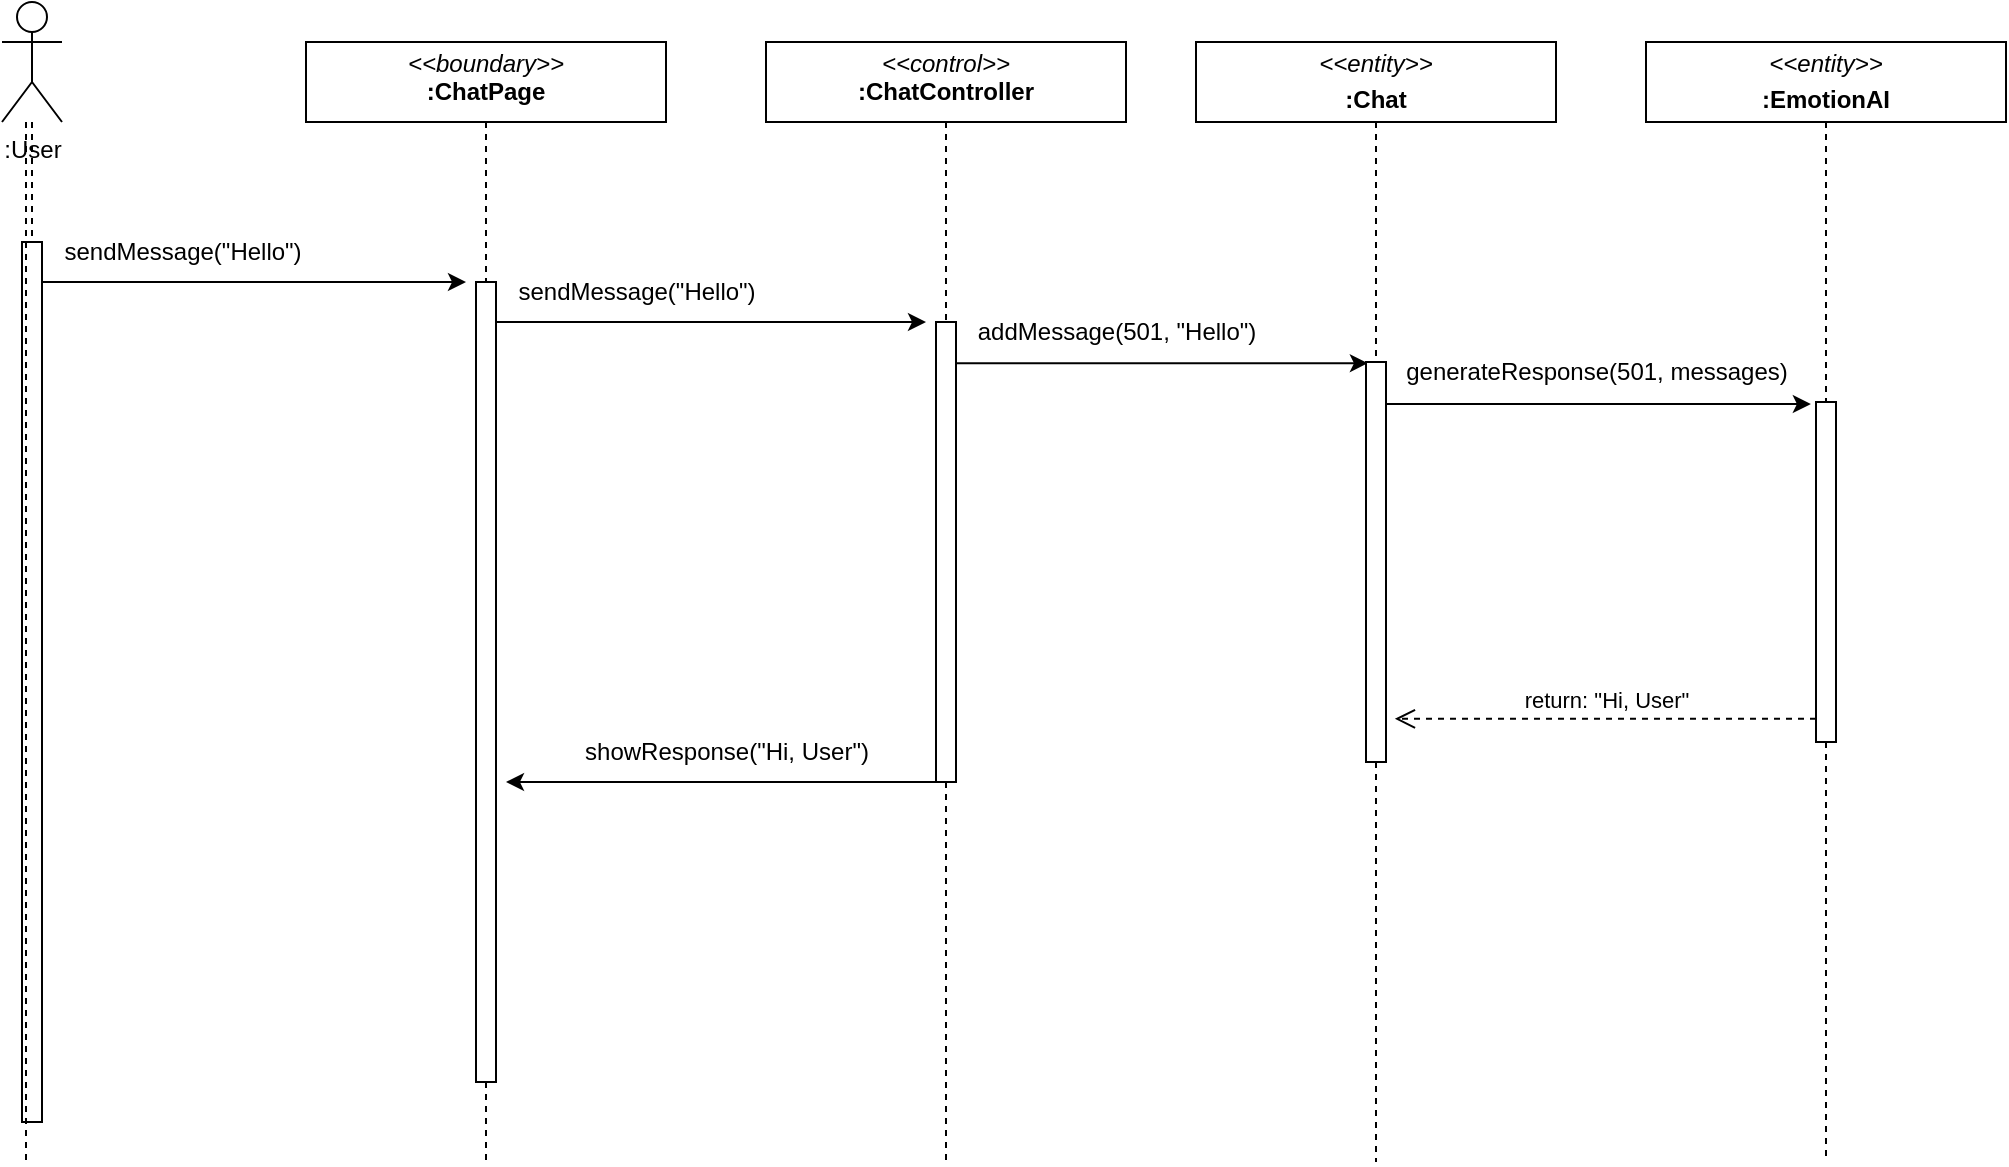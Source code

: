 <mxfile scale="5" border="10">
    <diagram id="Jwi4ZK6NefV9GYiuC1eN" name="基本フロー">
        <mxGraphModel dx="1733" dy="2622" grid="1" gridSize="10" guides="1" tooltips="1" connect="1" arrows="1" fold="1" page="1" pageScale="1" pageWidth="1169" pageHeight="827" math="0" shadow="0">
            <root>
                <mxCell id="0"/>
                <mxCell id="1" parent="0"/>
                <mxCell id="84" value=":User" style="shape=umlActor;verticalLabelPosition=bottom;verticalAlign=top;html=1;outlineConnect=0;" parent="1" vertex="1">
                    <mxGeometry x="278" y="-1460" width="30" height="60" as="geometry"/>
                </mxCell>
                <mxCell id="130" style="edgeStyle=none;html=1;dashed=1;endArrow=none;endFill=0;startArrow=none;" parent="1" source="150" edge="1">
                    <mxGeometry relative="1" as="geometry">
                        <mxPoint x="520" y="-880.0" as="targetPoint"/>
                    </mxGeometry>
                </mxCell>
                <mxCell id="124" value="&lt;p style=&quot;margin:0px;margin-top:4px;text-align:center;&quot;&gt;&lt;i&gt;&amp;lt;&amp;lt;boundary&amp;gt;&amp;gt;&lt;/i&gt;&lt;br&gt;&lt;b&gt;:ChatPage&lt;/b&gt;&lt;/p&gt;" style="verticalAlign=top;align=left;overflow=fill;fontSize=12;fontFamily=Helvetica;html=1;" parent="1" vertex="1">
                    <mxGeometry x="430" y="-1440" width="180" height="40" as="geometry"/>
                </mxCell>
                <mxCell id="131" style="edgeStyle=none;html=1;dashed=1;endArrow=none;endFill=0;startArrow=none;" parent="1" source="147" edge="1">
                    <mxGeometry relative="1" as="geometry">
                        <mxPoint x="750" y="-880.0" as="targetPoint"/>
                    </mxGeometry>
                </mxCell>
                <mxCell id="125" value="&lt;p style=&quot;margin:0px;margin-top:4px;text-align:center;&quot;&gt;&lt;i&gt;&amp;lt;&amp;lt;control&amp;gt;&amp;gt;&lt;/i&gt;&lt;br&gt;&lt;b&gt;:ChatController&lt;/b&gt;&lt;/p&gt;" style="verticalAlign=top;align=left;overflow=fill;fontSize=12;fontFamily=Helvetica;html=1;" parent="1" vertex="1">
                    <mxGeometry x="660" y="-1440" width="180" height="40" as="geometry"/>
                </mxCell>
                <mxCell id="170" style="edgeStyle=none;html=1;endArrow=none;endFill=0;dashed=1;startArrow=none;" edge="1" parent="1" source="172">
                    <mxGeometry relative="1" as="geometry">
                        <mxPoint x="965" y="-880.0" as="targetPoint"/>
                    </mxGeometry>
                </mxCell>
                <mxCell id="126" value="&lt;p style=&quot;margin:0px;margin-top:4px;text-align:center;&quot;&gt;&lt;i&gt;&amp;lt;&amp;lt;entity&lt;/i&gt;&lt;i style=&quot;background-color: initial;&quot;&gt;&amp;gt;&amp;gt;&lt;/i&gt;&lt;/p&gt;&lt;p style=&quot;margin:0px;margin-top:4px;text-align:center;&quot;&gt;&lt;b&gt;:Chat&lt;/b&gt;&lt;/p&gt;" style="verticalAlign=top;align=left;overflow=fill;fontSize=12;fontFamily=Helvetica;html=1;" parent="1" vertex="1">
                    <mxGeometry x="875" y="-1440" width="180" height="40" as="geometry"/>
                </mxCell>
                <mxCell id="134" value="" style="edgeStyle=none;html=1;dashed=1;endArrow=none;endFill=0;" parent="1" source="84" target="135" edge="1">
                    <mxGeometry relative="1" as="geometry">
                        <mxPoint x="75" y="-880.0" as="targetPoint"/>
                        <mxPoint x="75" y="-1400" as="sourcePoint"/>
                    </mxGeometry>
                </mxCell>
                <mxCell id="167" style="edgeStyle=none;html=1;" parent="1" source="135" edge="1">
                    <mxGeometry relative="1" as="geometry">
                        <mxPoint x="510" y="-1320" as="targetPoint"/>
                    </mxGeometry>
                </mxCell>
                <mxCell id="135" value="" style="html=1;points=[];perimeter=orthogonalPerimeter;" parent="1" vertex="1">
                    <mxGeometry x="288" y="-1340" width="10" height="440" as="geometry"/>
                </mxCell>
                <mxCell id="139" value="" style="edgeStyle=none;html=1;dashed=1;endArrow=none;endFill=0;" parent="1" edge="1">
                    <mxGeometry relative="1" as="geometry">
                        <mxPoint x="290" y="-880.0" as="targetPoint"/>
                        <mxPoint x="290" y="-1400" as="sourcePoint"/>
                    </mxGeometry>
                </mxCell>
                <mxCell id="146" value="" style="edgeStyle=none;html=1;dashed=1;endArrow=none;endFill=0;" parent="1" source="125" target="147" edge="1">
                    <mxGeometry relative="1" as="geometry">
                        <mxPoint x="750" y="-880.0" as="targetPoint"/>
                        <mxPoint x="750" y="-1400" as="sourcePoint"/>
                    </mxGeometry>
                </mxCell>
                <mxCell id="165" style="edgeStyle=none;html=1;endArrow=classic;endFill=1;" parent="1" source="147" edge="1">
                    <mxGeometry relative="1" as="geometry">
                        <mxPoint x="530" y="-1070" as="targetPoint"/>
                    </mxGeometry>
                </mxCell>
                <mxCell id="175" style="edgeStyle=none;html=1;entryX=0.095;entryY=0.003;entryDx=0;entryDy=0;entryPerimeter=0;endArrow=classic;endFill=1;rounded=0;" edge="1" parent="1" source="147" target="172">
                    <mxGeometry relative="1" as="geometry"/>
                </mxCell>
                <mxCell id="147" value="" style="html=1;points=[];perimeter=orthogonalPerimeter;" parent="1" vertex="1">
                    <mxGeometry x="745" y="-1300" width="10" height="230" as="geometry"/>
                </mxCell>
                <mxCell id="149" value="" style="edgeStyle=none;html=1;dashed=1;endArrow=none;endFill=0;" parent="1" source="124" target="150" edge="1">
                    <mxGeometry relative="1" as="geometry">
                        <mxPoint x="520" y="-880.0" as="targetPoint"/>
                        <mxPoint x="520" y="-1400" as="sourcePoint"/>
                    </mxGeometry>
                </mxCell>
                <mxCell id="168" style="edgeStyle=none;html=1;" parent="1" source="150" edge="1">
                    <mxGeometry relative="1" as="geometry">
                        <mxPoint x="740" y="-1300" as="targetPoint"/>
                    </mxGeometry>
                </mxCell>
                <mxCell id="150" value="" style="html=1;points=[];perimeter=orthogonalPerimeter;" parent="1" vertex="1">
                    <mxGeometry x="515" y="-1320" width="10" height="400" as="geometry"/>
                </mxCell>
                <mxCell id="156" value="sendMessage(&quot;Hello&quot;)" style="text;html=1;align=center;verticalAlign=middle;resizable=0;points=[];autosize=1;strokeColor=none;fillColor=none;" parent="1" vertex="1">
                    <mxGeometry x="298" y="-1350" width="140" height="30" as="geometry"/>
                </mxCell>
                <mxCell id="157" value="addMessage(501, &quot;Hello&quot;)" style="text;html=1;align=center;verticalAlign=middle;resizable=0;points=[];autosize=1;strokeColor=none;fillColor=none;" parent="1" vertex="1">
                    <mxGeometry x="755" y="-1310" width="160" height="30" as="geometry"/>
                </mxCell>
                <mxCell id="169" value="sendMessage(&quot;Hello&quot;)" style="text;html=1;align=center;verticalAlign=middle;resizable=0;points=[];autosize=1;strokeColor=none;fillColor=none;" parent="1" vertex="1">
                    <mxGeometry x="525" y="-1330" width="140" height="30" as="geometry"/>
                </mxCell>
                <mxCell id="171" value="" style="edgeStyle=none;html=1;endArrow=none;endFill=0;dashed=1;" edge="1" parent="1" source="126" target="172">
                    <mxGeometry relative="1" as="geometry">
                        <mxPoint x="965" y="-880.0" as="targetPoint"/>
                        <mxPoint x="965" y="-1400" as="sourcePoint"/>
                    </mxGeometry>
                </mxCell>
                <mxCell id="179" style="edgeStyle=none;rounded=0;html=1;entryX=-0.257;entryY=0.006;entryDx=0;entryDy=0;entryPerimeter=0;endArrow=classic;endFill=1;" edge="1" parent="1" source="172" target="178">
                    <mxGeometry relative="1" as="geometry"/>
                </mxCell>
                <mxCell id="172" value="" style="html=1;points=[];perimeter=orthogonalPerimeter;" vertex="1" parent="1">
                    <mxGeometry x="960" y="-1280" width="10" height="200" as="geometry"/>
                </mxCell>
                <mxCell id="176" style="edgeStyle=none;rounded=0;html=1;endArrow=none;endFill=0;dashed=1;startArrow=none;" edge="1" parent="1" source="178">
                    <mxGeometry relative="1" as="geometry">
                        <mxPoint x="1190" y="-880.0" as="targetPoint"/>
                    </mxGeometry>
                </mxCell>
                <mxCell id="173" value="&lt;p style=&quot;margin:0px;margin-top:4px;text-align:center;&quot;&gt;&lt;i&gt;&amp;lt;&amp;lt;entity&lt;/i&gt;&lt;i style=&quot;background-color: initial;&quot;&gt;&amp;gt;&amp;gt;&lt;/i&gt;&lt;/p&gt;&lt;p style=&quot;margin:0px;margin-top:4px;text-align:center;&quot;&gt;&lt;b&gt;:EmotionAI&lt;/b&gt;&lt;/p&gt;" style="verticalAlign=top;align=left;overflow=fill;fontSize=12;fontFamily=Helvetica;html=1;" vertex="1" parent="1">
                    <mxGeometry x="1100" y="-1440" width="180" height="40" as="geometry"/>
                </mxCell>
                <mxCell id="177" value="" style="edgeStyle=none;rounded=0;html=1;endArrow=none;endFill=0;dashed=1;" edge="1" parent="1" source="173" target="178">
                    <mxGeometry relative="1" as="geometry">
                        <mxPoint x="1190" y="-880.0" as="targetPoint"/>
                        <mxPoint x="1190" y="-1400" as="sourcePoint"/>
                    </mxGeometry>
                </mxCell>
                <mxCell id="178" value="" style="html=1;points=[];perimeter=orthogonalPerimeter;" vertex="1" parent="1">
                    <mxGeometry x="1185" y="-1260" width="10" height="170" as="geometry"/>
                </mxCell>
                <mxCell id="180" value="generateResponse(501, messages)" style="text;html=1;align=center;verticalAlign=middle;resizable=0;points=[];autosize=1;strokeColor=none;fillColor=none;" vertex="1" parent="1">
                    <mxGeometry x="970" y="-1290" width="210" height="30" as="geometry"/>
                </mxCell>
                <mxCell id="181" value="return: &quot;Hi, User&quot;" style="html=1;verticalAlign=bottom;endArrow=open;dashed=1;endSize=8;rounded=0;entryX=1.443;entryY=0.892;entryDx=0;entryDy=0;entryPerimeter=0;" edge="1" parent="1" source="178" target="172">
                    <mxGeometry x="-0.001" relative="1" as="geometry">
                        <mxPoint x="1170" y="-1110" as="sourcePoint"/>
                        <mxPoint x="1090" y="-1110" as="targetPoint"/>
                        <mxPoint as="offset"/>
                    </mxGeometry>
                </mxCell>
                <mxCell id="183" value="showResponse(&quot;Hi, User&quot;)" style="text;html=1;align=center;verticalAlign=middle;resizable=0;points=[];autosize=1;strokeColor=none;fillColor=none;" vertex="1" parent="1">
                    <mxGeometry x="555" y="-1100" width="170" height="30" as="geometry"/>
                </mxCell>
            </root>
        </mxGraphModel>
    </diagram>
</mxfile>